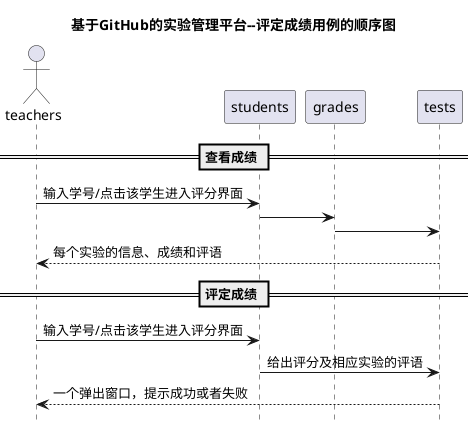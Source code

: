 @startuml
title 基于GitHub的实验管理平台--评定成绩用例的顺序图
hide footbox
actor teachers
== 查看成绩 ==
teachers -> students : 输入学号/点击该学生进入评分界面
students -> grades
grades -> tests
tests --> teachers:每个实验的信息、成绩和评语
== 评定成绩 ==
teachers -> students : 输入学号/点击该学生进入评分界面
students -> tests   : 给出评分及相应实验的评语
tests --> teachers : 一个弹出窗口，提示成功或者失败
@enduml
